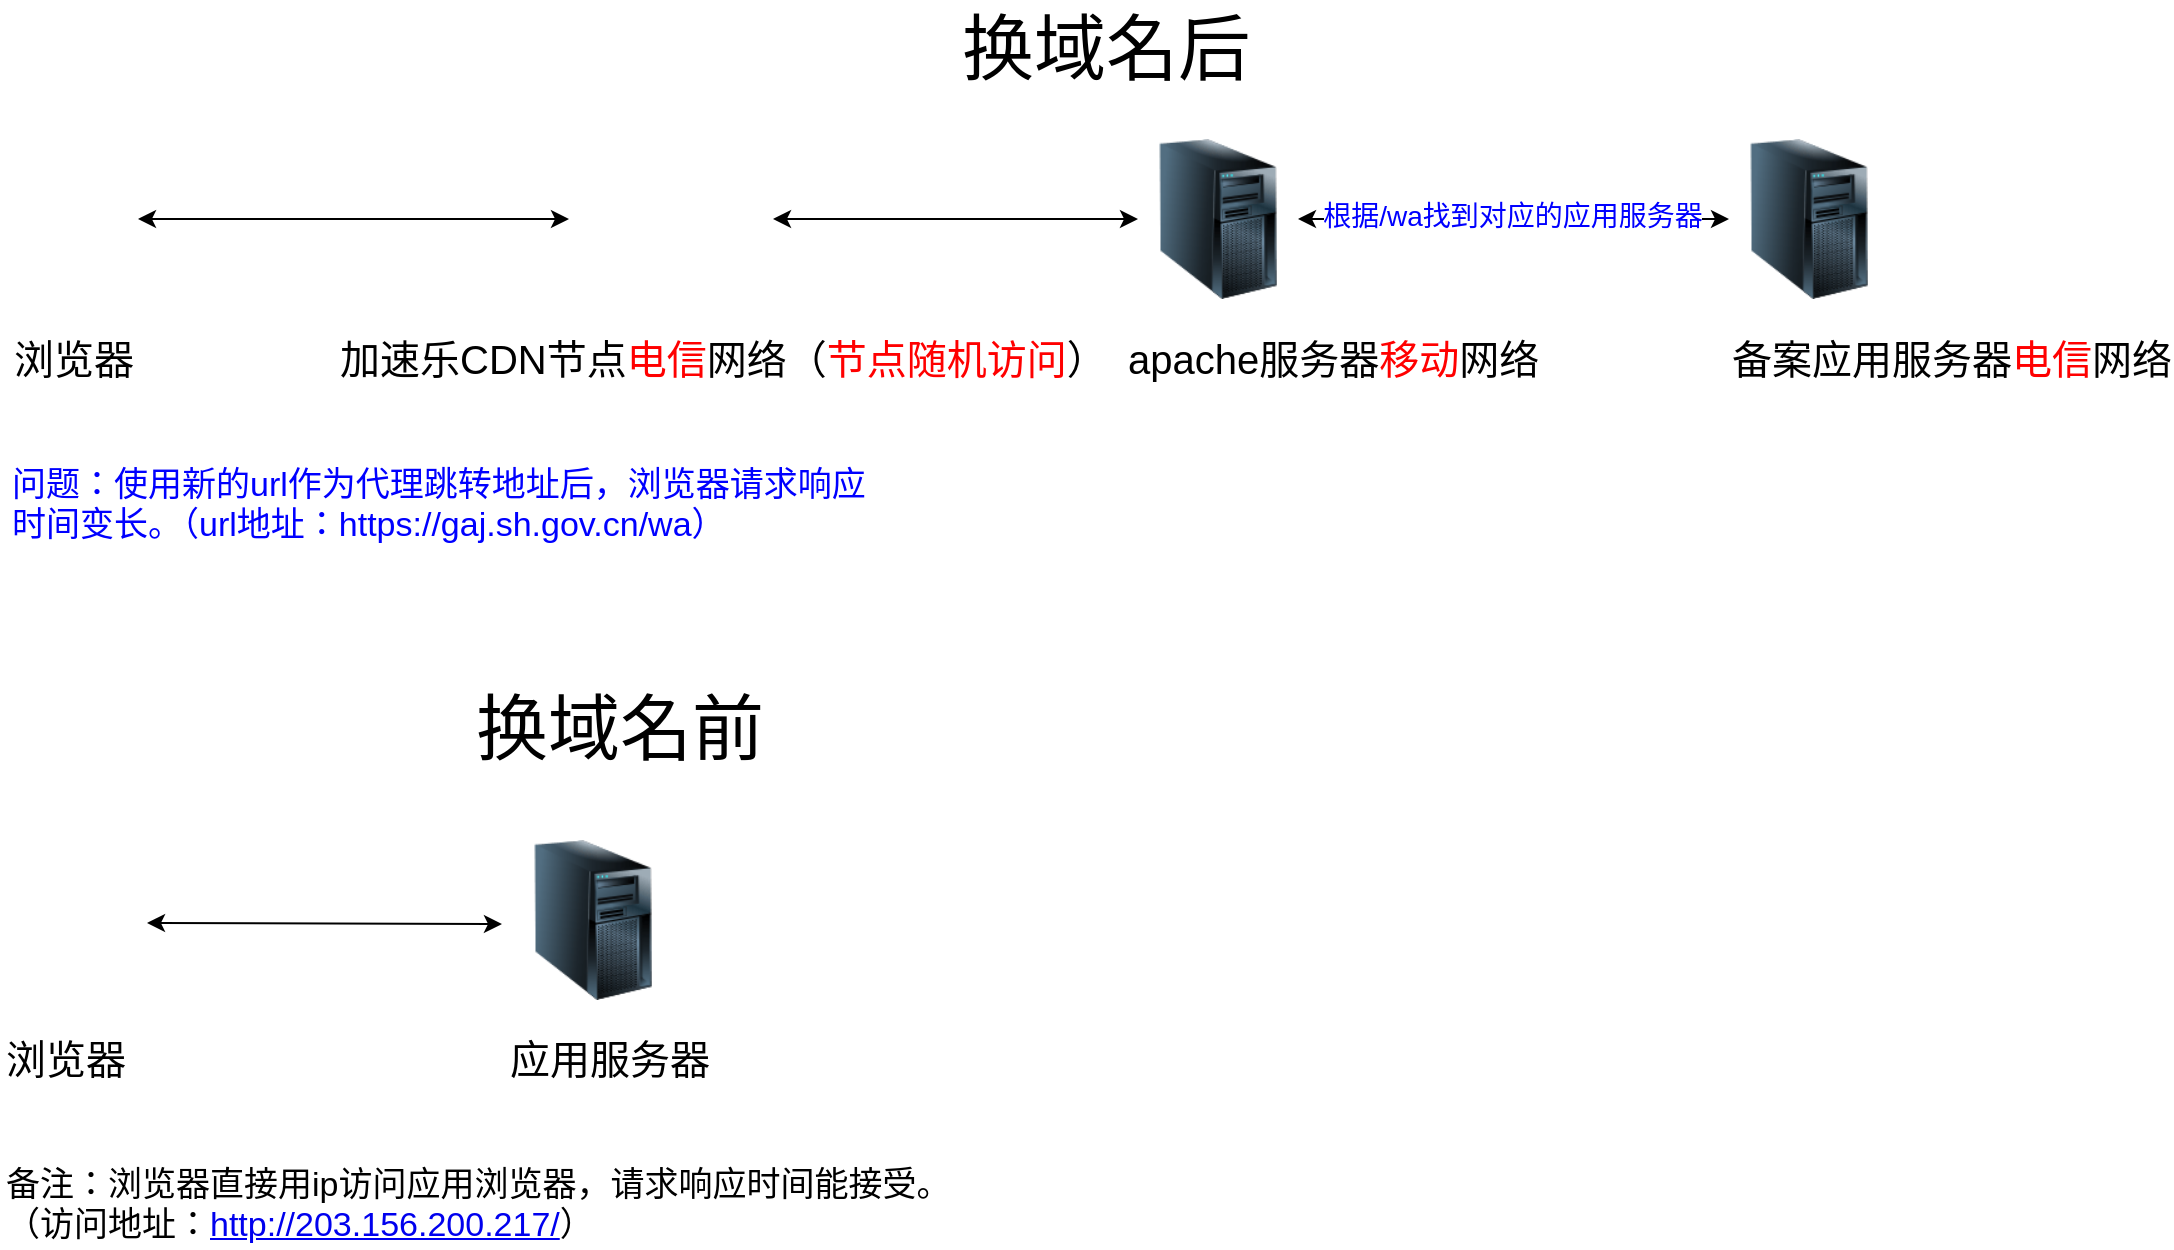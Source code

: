 <mxfile version="11.0.8" type="github"><diagram id="Z19888QkI9rWmbt40K2t" name="第 1 页"><mxGraphModel dx="1386" dy="727" grid="1" gridSize="10" guides="1" tooltips="1" connect="1" arrows="1" fold="1" page="1" pageScale="1" pageWidth="3300" pageHeight="4681" math="0" shadow="0"><root><mxCell id="0"/><mxCell id="1" parent="0"/><mxCell id="TLFCebOHelCJvtNUy2Zd-23" value="" style="edgeStyle=orthogonalEdgeStyle;rounded=0;orthogonalLoop=1;jettySize=auto;html=1;startArrow=classic;startFill=1;" parent="1" source="TLFCebOHelCJvtNUy2Zd-24" edge="1"><mxGeometry relative="1" as="geometry"><mxPoint x="965.5" y="379.5" as="targetPoint"/></mxGeometry></mxCell><mxCell id="TLFCebOHelCJvtNUy2Zd-24" value="" style="image;html=1;labelBackgroundColor=#ffffff;image=img/lib/clip_art/computers/Server_Tower_128x128.png" parent="1" vertex="1"><mxGeometry x="670" y="339.5" width="80" height="80" as="geometry"/></mxCell><mxCell id="TLFCebOHelCJvtNUy2Zd-25" value="apache服务器&lt;font color=&quot;#ff0000&quot; style=&quot;font-size: 20px;&quot;&gt;移动&lt;/font&gt;网络" style="text;html=1;resizable=0;points=[];autosize=1;align=left;verticalAlign=top;spacingTop=-4;fontSize=20;" parent="1" vertex="1"><mxGeometry x="662.5" y="434.5" width="140" height="20" as="geometry"/></mxCell><mxCell id="TLFCebOHelCJvtNUy2Zd-26" value="" style="image;html=1;labelBackgroundColor=#ffffff;image=img/lib/clip_art/computers/Server_Tower_128x128.png" parent="1" vertex="1"><mxGeometry x="965.5" y="339.5" width="80" height="80" as="geometry"/></mxCell><mxCell id="TLFCebOHelCJvtNUy2Zd-27" value="备案应用服务器&lt;font color=&quot;#ff0000&quot; style=&quot;font-size: 20px;&quot;&gt;电信&lt;/font&gt;网络" style="text;html=1;resizable=0;points=[];autosize=1;align=left;verticalAlign=top;spacingTop=-4;fontSize=20;" parent="1" vertex="1"><mxGeometry x="965" y="434.5" width="150" height="20" as="geometry"/></mxCell><mxCell id="TLFCebOHelCJvtNUy2Zd-28" value="" style="edgeStyle=orthogonalEdgeStyle;rounded=0;orthogonalLoop=1;jettySize=auto;html=1;startArrow=classic;startFill=1;entryX=-0.069;entryY=0.525;entryDx=0;entryDy=0;entryPerimeter=0;" parent="1" target="TLFCebOHelCJvtNUy2Zd-31" edge="1"><mxGeometry relative="1" as="geometry"><mxPoint x="254.5" y="731.5" as="targetPoint"/><mxPoint x="174.5" y="731.5" as="sourcePoint"/><Array as="points"/></mxGeometry></mxCell><mxCell id="TLFCebOHelCJvtNUy2Zd-31" value="" style="image;html=1;labelBackgroundColor=#ffffff;image=img/lib/clip_art/computers/Server_Tower_128x128.png" parent="1" vertex="1"><mxGeometry x="357.5" y="690" width="80" height="80" as="geometry"/></mxCell><mxCell id="TLFCebOHelCJvtNUy2Zd-32" value="应用服务器" style="text;html=1;resizable=0;points=[];autosize=1;align=left;verticalAlign=top;spacingTop=-4;fontSize=20;" parent="1" vertex="1"><mxGeometry x="354" y="785" width="80" height="20" as="geometry"/></mxCell><mxCell id="TLFCebOHelCJvtNUy2Zd-35" value="换域名后" style="text;html=1;resizable=0;points=[];autosize=1;align=left;verticalAlign=top;spacingTop=-4;fontSize=36;" parent="1" vertex="1"><mxGeometry x="580" y="270" width="60" height="20" as="geometry"/></mxCell><mxCell id="TLFCebOHelCJvtNUy2Zd-37" value="换域名前" style="text;html=1;resizable=0;points=[];autosize=1;align=left;verticalAlign=top;spacingTop=-4;fontSize=36;" parent="1" vertex="1"><mxGeometry x="337" y="610" width="140" height="40" as="geometry"/></mxCell><mxCell id="TLFCebOHelCJvtNUy2Zd-38" value="" style="shape=image;html=1;verticalAlign=top;verticalLabelPosition=bottom;labelBackgroundColor=#ffffff;imageAspect=0;aspect=fixed;image=https://cdn1.iconfinder.com/data/icons/smallicons-logotypes/32/chrome-128.png;fontSize=30;" parent="1" vertex="1"><mxGeometry x="102" y="345.5" width="68" height="68" as="geometry"/></mxCell><mxCell id="TLFCebOHelCJvtNUy2Zd-39" value="" style="shape=image;html=1;verticalAlign=top;verticalLabelPosition=bottom;labelBackgroundColor=#ffffff;imageAspect=0;aspect=fixed;image=https://cdn1.iconfinder.com/data/icons/smallicons-logotypes/32/chrome-128.png;fontSize=30;" parent="1" vertex="1"><mxGeometry x="105.5" y="696" width="68" height="68" as="geometry"/></mxCell><mxCell id="TLFCebOHelCJvtNUy2Zd-40" value="浏览器" style="text;html=1;resizable=0;points=[];autosize=1;align=left;verticalAlign=top;spacingTop=-4;fontSize=20;" parent="1" vertex="1"><mxGeometry x="105.5" y="434.5" width="50" height="20" as="geometry"/></mxCell><mxCell id="TLFCebOHelCJvtNUy2Zd-41" value="浏览器" style="text;html=1;resizable=0;points=[];autosize=1;align=left;verticalAlign=top;spacingTop=-4;fontSize=20;" parent="1" vertex="1"><mxGeometry x="102" y="785" width="50" height="20" as="geometry"/></mxCell><mxCell id="TLFCebOHelCJvtNUy2Zd-42" value="问题：使用新的url作为代理跳转地址后，浏览器请求响应&lt;br style=&quot;font-size: 17px&quot;&gt;时间变长。（url地址：https://gaj.sh.gov.cn/wa）" style="text;html=1;resizable=0;points=[];autosize=1;align=left;verticalAlign=top;spacingTop=-4;fontSize=17;fontColor=#0000FF;" parent="1" vertex="1"><mxGeometry x="104.5" y="500" width="440" height="40" as="geometry"/></mxCell><mxCell id="TLFCebOHelCJvtNUy2Zd-43" value="备注：浏览器直接用ip访问应用浏览器，请求响应时间能接受。&lt;br&gt;（访问地址：&lt;a href=&quot;http://203.156.200.217/&quot;&gt;http://203.156.200.217/&lt;/a&gt;）" style="text;html=1;resizable=0;points=[];autosize=1;align=left;verticalAlign=top;spacingTop=-4;fontSize=17;" parent="1" vertex="1"><mxGeometry x="101.5" y="850" width="490" height="40" as="geometry"/></mxCell><mxCell id="TLFCebOHelCJvtNUy2Zd-51" value="根据/wa找到对应的应用服务器" style="text;html=1;resizable=0;points=[];align=center;verticalAlign=middle;labelBackgroundColor=#ffffff;fontSize=14;fontColor=#0000FF;" parent="1" vertex="1" connectable="0"><mxGeometry x="847.5" y="377" as="geometry"><mxPoint x="9" y="1" as="offset"/></mxGeometry></mxCell><mxCell id="NyqFFq5CX_KmjhJ-bJIv-6" value="" style="edgeStyle=orthogonalEdgeStyle;rounded=0;orthogonalLoop=1;jettySize=auto;html=1;startArrow=classic;startFill=1;entryX=0;entryY=0.5;entryDx=0;entryDy=0;" edge="1" parent="1" source="NyqFFq5CX_KmjhJ-bJIv-2" target="TLFCebOHelCJvtNUy2Zd-24"><mxGeometry relative="1" as="geometry"><mxPoint x="660" y="380" as="targetPoint"/></mxGeometry></mxCell><mxCell id="NyqFFq5CX_KmjhJ-bJIv-2" value="" style="shape=image;html=1;verticalAlign=top;verticalLabelPosition=bottom;labelBackgroundColor=#ffffff;imageAspect=0;aspect=fixed;image=https://cdn2.iconfinder.com/data/icons/freecns-cumulus/32/519840-52_Cloud_Sync-128.png" vertex="1" parent="1"><mxGeometry x="387.5" y="329.5" width="100" height="100" as="geometry"/></mxCell><mxCell id="NyqFFq5CX_KmjhJ-bJIv-4" value="" style="edgeStyle=orthogonalEdgeStyle;rounded=0;orthogonalLoop=1;jettySize=auto;html=1;startArrow=classic;startFill=1;" edge="1" parent="1"><mxGeometry relative="1" as="geometry"><mxPoint x="385.5" y="379.5" as="targetPoint"/><mxPoint x="170" y="379.5" as="sourcePoint"/></mxGeometry></mxCell><mxCell id="NyqFFq5CX_KmjhJ-bJIv-7" value="加速乐CDN节点&lt;font color=&quot;#ff0000&quot; style=&quot;font-size: 20px;&quot;&gt;电信&lt;/font&gt;网络（&lt;font color=&quot;#ff0000&quot; style=&quot;font-size: 20px;&quot;&gt;节点随机访问&lt;/font&gt;）" style="text;html=1;resizable=0;points=[];autosize=1;align=left;verticalAlign=top;spacingTop=-4;fontSize=20;" vertex="1" parent="1"><mxGeometry x="269" y="434.5" width="250" height="20" as="geometry"/></mxCell></root></mxGraphModel></diagram></mxfile>